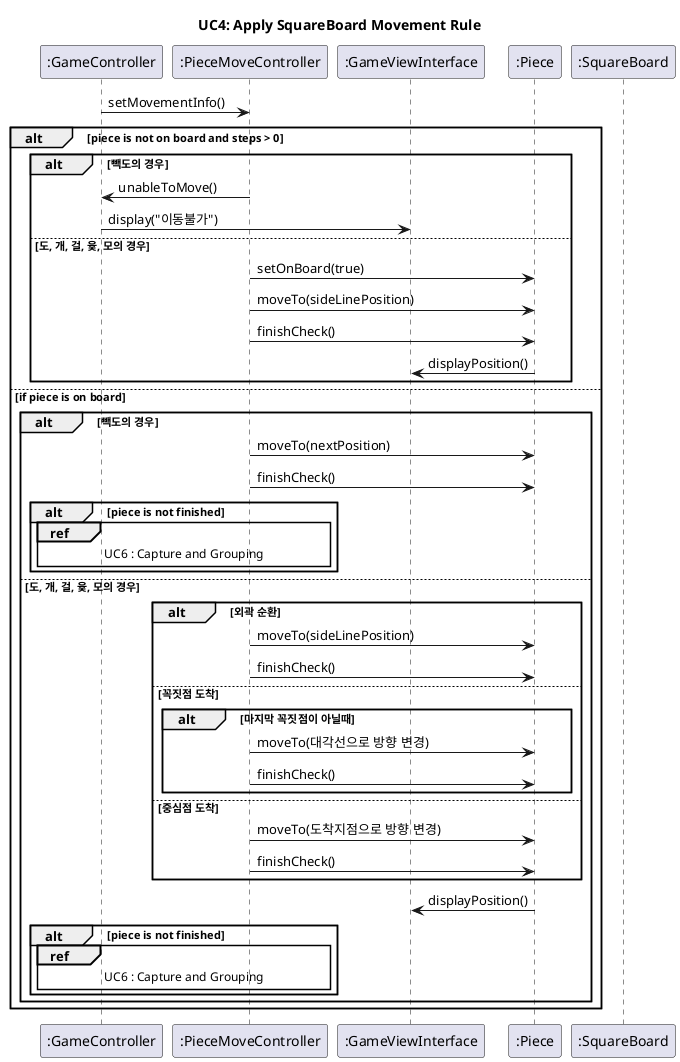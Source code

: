 @startuml
title UC4: Apply SquareBoard Movement Rule


participant ":GameController" as GameController
participant ":PieceMoveController" as PieceMoveController
participant ":GameViewInterface" as GameViewInterface
participant ":Piece" as Piece
participant ":SquareBoard" as SquareBoard

' SquareBoard라고 해서 딱히 쓰이지 않음. Centre node가 복수적으로 사용되는 경우가 있으므로 그걸 고려하는게 좋을 수도 있음.

GameController -> PieceMoveController : setMovementInfo()


alt piece is not on board and steps > 0
	alt 빽도의 경우
    	PieceMoveController -> GameController : unableToMove()
    	GameController -> GameViewInterface : display("이동불가")
    else 도, 개, 걸, 윷, 모의 경우
    	PieceMoveController -> Piece : setOnBoard(true)
        PieceMoveController -> Piece : moveTo(sideLinePosition)
        PieceMoveController -> Piece : finishCheck()
        Piece -> GameViewInterface : displayPosition()
    end alt

else if piece is on board
    alt 빽도의 경우
            PieceMoveController -> Piece : moveTo(nextPosition)
            PieceMoveController -> Piece : finishCheck()
            alt piece is not finished
                ref over GameController, PieceMoveController
                	UC6 : Capture and Grouping
                end ref
            end alt
    else 도, 개, 걸, 윷, 모의 경우
    	alt 외곽 순환
        	PieceMoveController -> Piece : moveTo(sideLinePosition)
        	PieceMoveController -> Piece : finishCheck()
        else 꼭짓점 도착
        	alt 마지막 꼭짓점이 아닐때
        		PieceMoveController -> Piece : moveTo(대각선으로 방향 변경)
        		PieceMoveController -> Piece : finishCheck()
        	end alt
       	else 중심점 도착
       		PieceMoveController -> Piece : moveTo(도착지점으로 방향 변경)
       		PieceMoveController -> Piece : finishCheck()
        end alt
        Piece -> GameViewInterface : displayPosition()
        alt piece is not finished
            ref over GameController, PieceMoveController
            	UC6 : Capture and Grouping
            end ref
        end
    end
end

@enduml
